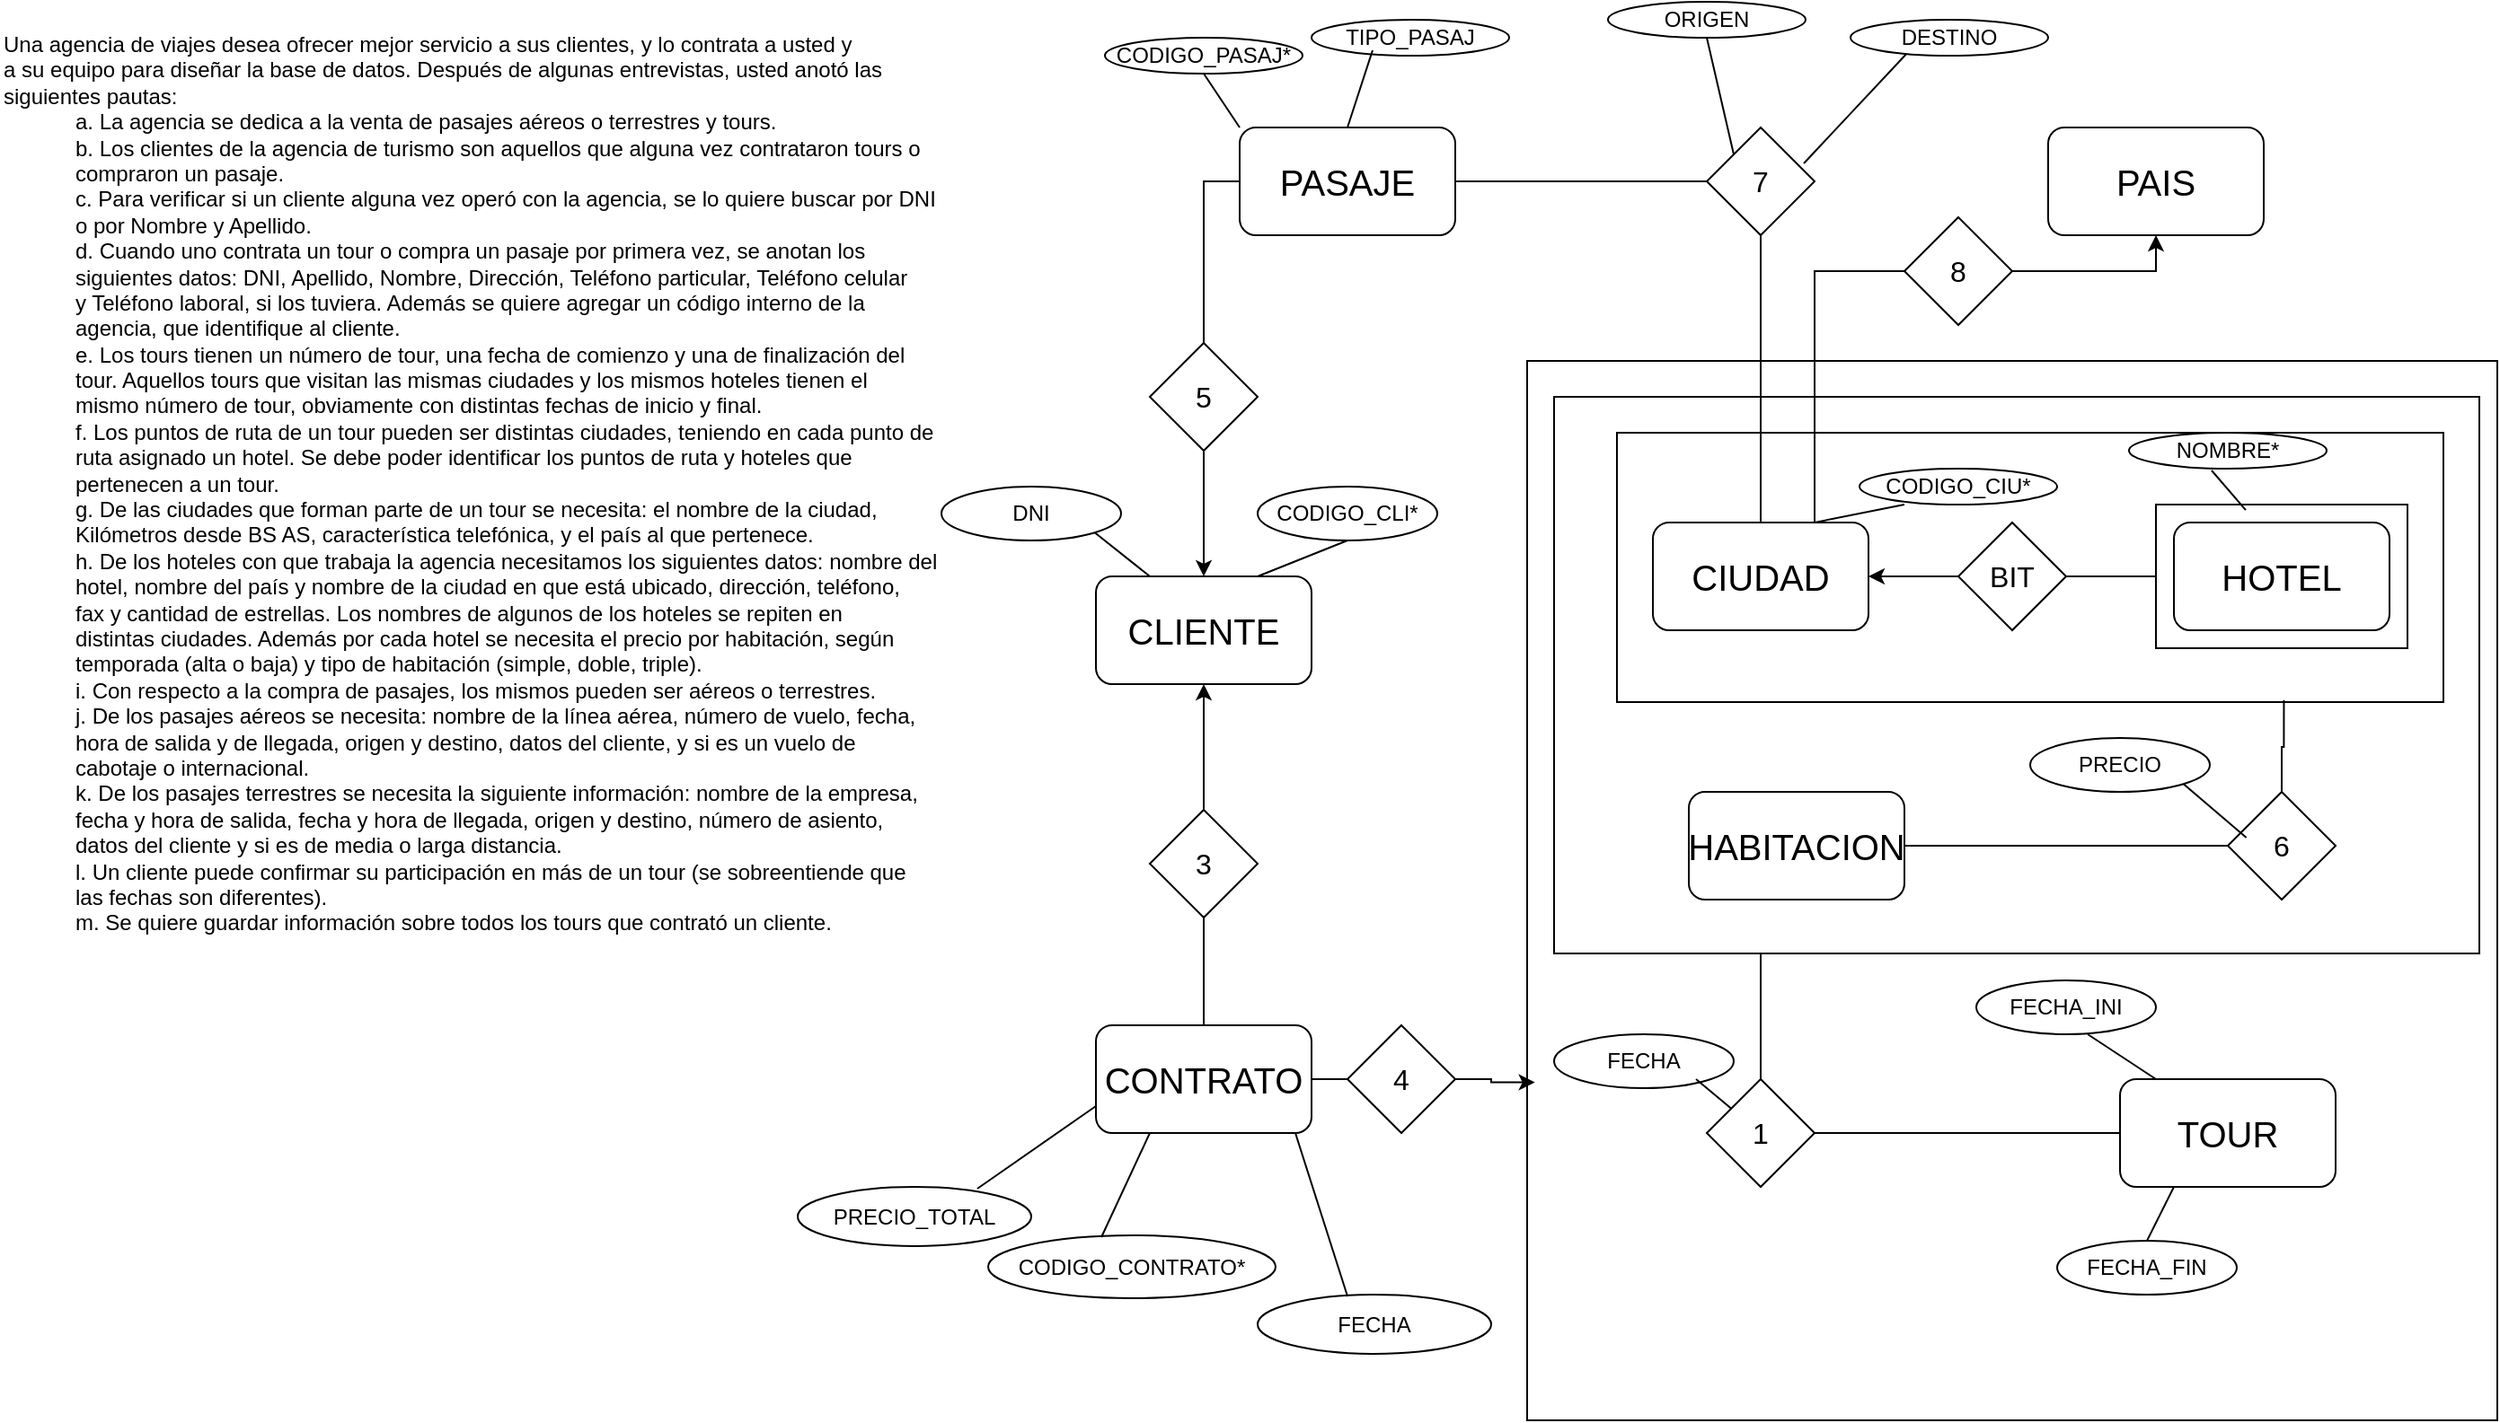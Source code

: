 <mxfile version="28.0.6">
  <diagram name="Página-1" id="ugbR-kI58yqOowlvtkRq">
    <mxGraphModel dx="2505" dy="2158" grid="1" gridSize="10" guides="1" tooltips="1" connect="1" arrows="1" fold="1" page="1" pageScale="1" pageWidth="827" pageHeight="1169" math="0" shadow="0">
      <root>
        <mxCell id="0" />
        <mxCell id="1" parent="0" />
        <mxCell id="Wd5IUpu4XwwmUajjozp6-69" value="" style="rounded=0;whiteSpace=wrap;html=1;" vertex="1" parent="1">
          <mxGeometry x="690" y="80" width="540" height="590" as="geometry" />
        </mxCell>
        <mxCell id="Wd5IUpu4XwwmUajjozp6-45" value="" style="rounded=0;whiteSpace=wrap;html=1;" vertex="1" parent="1">
          <mxGeometry x="705" y="100" width="515" height="310" as="geometry" />
        </mxCell>
        <mxCell id="Wd5IUpu4XwwmUajjozp6-14" value="" style="rounded=0;whiteSpace=wrap;html=1;" vertex="1" parent="1">
          <mxGeometry x="740" y="120" width="460" height="150" as="geometry" />
        </mxCell>
        <mxCell id="Wd5IUpu4XwwmUajjozp6-8" value="" style="rounded=0;whiteSpace=wrap;html=1;" vertex="1" parent="1">
          <mxGeometry x="1040" y="160" width="140" height="80" as="geometry" />
        </mxCell>
        <mxCell id="zGok10ZQW5w9ku6zzVmJ-1" value="Una agencia de viajes desea ofrecer mejor servicio a sus clientes, y lo contrata a usted y&lt;br&gt;a su equipo para diseñar la base de datos. Después de algunas entrevistas, usted anotó las&lt;br&gt;siguientes pautas:&lt;br&gt;&lt;blockquote style=&quot;margin: 0 0 0 40px; border: none; padding: 0px;&quot;&gt;&lt;span style=&quot;background-color: transparent; color: light-dark(rgb(0, 0, 0), rgb(255, 255, 255));&quot;&gt;a. La agencia se dedica a la venta de pasajes aéreos o terrestres y tours.&lt;br&gt;&lt;/span&gt;&lt;span style=&quot;background-color: transparent; color: light-dark(rgb(0, 0, 0), rgb(255, 255, 255));&quot;&gt;b. Los clientes de la agencia de turismo son aquellos que alguna vez contrataron tours o&lt;br&gt;&lt;/span&gt;&lt;span style=&quot;background-color: transparent; color: light-dark(rgb(0, 0, 0), rgb(255, 255, 255));&quot;&gt;compraron un pasaje.&lt;br&gt;&lt;/span&gt;&lt;span style=&quot;background-color: transparent; color: light-dark(rgb(0, 0, 0), rgb(255, 255, 255));&quot;&gt;c. Para verificar si un cliente alguna vez operó con la agencia, se lo quiere buscar por DNI&lt;br&gt;&lt;/span&gt;&lt;span style=&quot;background-color: transparent; color: light-dark(rgb(0, 0, 0), rgb(255, 255, 255));&quot;&gt;o por Nombre y Apellido.&lt;br&gt;&lt;/span&gt;&lt;span style=&quot;background-color: transparent; color: light-dark(rgb(0, 0, 0), rgb(255, 255, 255));&quot;&gt;d. Cuando uno contrata un tour o compra un pasaje por primera vez, se anotan los&lt;br&gt;&lt;/span&gt;&lt;span style=&quot;background-color: transparent; color: light-dark(rgb(0, 0, 0), rgb(255, 255, 255));&quot;&gt;siguientes datos: DNI, Apellido, Nombre, Dirección, Teléfono particular, Teléfono celular&lt;br&gt;&lt;/span&gt;&lt;span style=&quot;background-color: transparent; color: light-dark(rgb(0, 0, 0), rgb(255, 255, 255));&quot;&gt;y Teléfono laboral, si los tuviera. Además se quiere agregar un código interno de la&lt;br&gt;&lt;/span&gt;&lt;span style=&quot;background-color: transparent; color: light-dark(rgb(0, 0, 0), rgb(255, 255, 255));&quot;&gt;agencia, que identifique al cliente.&lt;br&gt;&lt;/span&gt;&lt;span style=&quot;background-color: transparent; color: light-dark(rgb(0, 0, 0), rgb(255, 255, 255));&quot;&gt;e. Los tours tienen un número de tour, una fecha de comienzo y una de finalización del&lt;br&gt;&lt;/span&gt;&lt;span style=&quot;background-color: transparent; color: light-dark(rgb(0, 0, 0), rgb(255, 255, 255));&quot;&gt;tour. Aquellos tours que visitan las mismas ciudades y los mismos hoteles tienen el&lt;br&gt;&lt;/span&gt;&lt;span style=&quot;background-color: transparent; color: light-dark(rgb(0, 0, 0), rgb(255, 255, 255));&quot;&gt;mismo número de tour, obviamente con distintas fechas de inicio y final.&lt;br&gt;&lt;/span&gt;&lt;span style=&quot;background-color: transparent; color: light-dark(rgb(0, 0, 0), rgb(255, 255, 255));&quot;&gt;f. Los puntos de ruta de un tour pueden ser distintas ciudades, teniendo en cada punto de&lt;br&gt;&lt;/span&gt;&lt;span style=&quot;background-color: transparent; color: light-dark(rgb(0, 0, 0), rgb(255, 255, 255));&quot;&gt;ruta asignado un hotel. Se debe poder identificar los puntos de ruta y hoteles que&lt;br&gt;&lt;/span&gt;&lt;span style=&quot;background-color: transparent; color: light-dark(rgb(0, 0, 0), rgb(255, 255, 255));&quot;&gt;pertenecen a un tour.&lt;br&gt;&lt;/span&gt;&lt;span style=&quot;background-color: transparent; color: light-dark(rgb(0, 0, 0), rgb(255, 255, 255));&quot;&gt;g. De las ciudades que forman parte de un tour se necesita: el nombre de la ciudad,&lt;br&gt;&lt;/span&gt;&lt;span style=&quot;background-color: transparent; color: light-dark(rgb(0, 0, 0), rgb(255, 255, 255));&quot;&gt;Kilómetros desde BS AS, característica telefónica, y el país al que pertenece.&lt;br&gt;&lt;/span&gt;&lt;span style=&quot;background-color: transparent; color: light-dark(rgb(0, 0, 0), rgb(255, 255, 255));&quot;&gt;h. De los hoteles con que trabaja la agencia necesitamos los siguientes datos: nombre del&lt;br&gt;&lt;/span&gt;&lt;span style=&quot;background-color: transparent; color: light-dark(rgb(0, 0, 0), rgb(255, 255, 255));&quot;&gt;hotel, nombre del país y nombre de la ciudad en que está ubicado, dirección, teléfono,&lt;br&gt;&lt;/span&gt;&lt;span style=&quot;background-color: transparent; color: light-dark(rgb(0, 0, 0), rgb(255, 255, 255));&quot;&gt;fax y cantidad de estrellas. Los nombres de algunos de los hoteles se repiten en&lt;br&gt;&lt;/span&gt;&lt;span style=&quot;background-color: transparent; color: light-dark(rgb(0, 0, 0), rgb(255, 255, 255));&quot;&gt;distintas ciudades. Además por cada hotel se necesita el precio por habitación, según&lt;br&gt;&lt;/span&gt;&lt;span style=&quot;background-color: transparent; color: light-dark(rgb(0, 0, 0), rgb(255, 255, 255));&quot;&gt;temporada (alta o baja) y tipo de habitación (simple, doble, triple).&lt;br&gt;&lt;/span&gt;&lt;span style=&quot;background-color: transparent; color: light-dark(rgb(0, 0, 0), rgb(255, 255, 255));&quot;&gt;i. Con respecto a la compra de pasajes, los mismos pueden ser aéreos o terrestres.&lt;br&gt;&lt;/span&gt;&lt;span style=&quot;background-color: transparent; color: light-dark(rgb(0, 0, 0), rgb(255, 255, 255));&quot;&gt;j. De los pasajes aéreos se necesita: nombre de la línea aérea, número de vuelo, fecha,&lt;br&gt;&lt;/span&gt;&lt;span style=&quot;background-color: transparent; color: light-dark(rgb(0, 0, 0), rgb(255, 255, 255));&quot;&gt;hora de salida y de llegada, origen y destino, datos del cliente, y si es un vuelo de&lt;br&gt;&lt;/span&gt;&lt;span style=&quot;background-color: transparent; color: light-dark(rgb(0, 0, 0), rgb(255, 255, 255));&quot;&gt;cabotaje o internacional.&lt;br&gt;&lt;/span&gt;&lt;span style=&quot;background-color: transparent; color: light-dark(rgb(0, 0, 0), rgb(255, 255, 255));&quot;&gt;k. De los pasajes terrestres se necesita la siguiente información: nombre de la empresa,&lt;br&gt;&lt;/span&gt;&lt;span style=&quot;background-color: transparent; color: light-dark(rgb(0, 0, 0), rgb(255, 255, 255));&quot;&gt;fecha y hora de salida, fecha y hora de llegada, origen y destino, número de asiento,&lt;br&gt;&lt;/span&gt;&lt;span style=&quot;background-color: transparent; color: light-dark(rgb(0, 0, 0), rgb(255, 255, 255));&quot;&gt;datos del cliente y si es de media o larga distancia.&lt;br&gt;&lt;/span&gt;&lt;span style=&quot;background-color: transparent; color: light-dark(rgb(0, 0, 0), rgb(255, 255, 255));&quot;&gt;l. Un cliente puede confirmar su participación en más de un tour (se sobreentiende que&lt;br&gt;&lt;/span&gt;&lt;span style=&quot;background-color: transparent; color: light-dark(rgb(0, 0, 0), rgb(255, 255, 255));&quot;&gt;las fechas son diferentes).&lt;br&gt;&lt;/span&gt;&lt;span style=&quot;background-color: transparent; color: light-dark(rgb(0, 0, 0), rgb(255, 255, 255));&quot;&gt;m. Se quiere guardar información sobre todos los tours que contrató un cliente.&lt;/span&gt;&lt;/blockquote&gt;" style="text;whiteSpace=wrap;html=1;" parent="1" vertex="1">
          <mxGeometry x="-160" y="-110" width="550" height="540" as="geometry" />
        </mxCell>
        <mxCell id="Wd5IUpu4XwwmUajjozp6-1" value="TOUR" style="rounded=1;whiteSpace=wrap;html=1;fontSize=20;" vertex="1" parent="1">
          <mxGeometry x="1020" y="480" width="120" height="60" as="geometry" />
        </mxCell>
        <mxCell id="Wd5IUpu4XwwmUajjozp6-2" value="CIUDAD" style="rounded=1;whiteSpace=wrap;html=1;fontSize=20;" vertex="1" parent="1">
          <mxGeometry x="760" y="170" width="120" height="60" as="geometry" />
        </mxCell>
        <mxCell id="Wd5IUpu4XwwmUajjozp6-5" style="edgeStyle=orthogonalEdgeStyle;rounded=0;orthogonalLoop=1;jettySize=auto;html=1;endArrow=none;endFill=0;" edge="1" parent="1" source="Wd5IUpu4XwwmUajjozp6-4" target="Wd5IUpu4XwwmUajjozp6-1">
          <mxGeometry relative="1" as="geometry" />
        </mxCell>
        <mxCell id="Wd5IUpu4XwwmUajjozp6-6" style="edgeStyle=orthogonalEdgeStyle;rounded=0;orthogonalLoop=1;jettySize=auto;html=1;endArrow=none;endFill=0;" edge="1" parent="1" source="Wd5IUpu4XwwmUajjozp6-4">
          <mxGeometry relative="1" as="geometry">
            <mxPoint x="820" y="410" as="targetPoint" />
          </mxGeometry>
        </mxCell>
        <mxCell id="Wd5IUpu4XwwmUajjozp6-4" value="1" style="rhombus;whiteSpace=wrap;html=1;fontSize=16;" vertex="1" parent="1">
          <mxGeometry x="790" y="480" width="60" height="60" as="geometry" />
        </mxCell>
        <mxCell id="Wd5IUpu4XwwmUajjozp6-7" value="HOTEL" style="rounded=1;whiteSpace=wrap;html=1;fontSize=20;" vertex="1" parent="1">
          <mxGeometry x="1050" y="170" width="120" height="60" as="geometry" />
        </mxCell>
        <mxCell id="Wd5IUpu4XwwmUajjozp6-10" style="edgeStyle=orthogonalEdgeStyle;rounded=0;orthogonalLoop=1;jettySize=auto;html=1;entryX=1;entryY=0.5;entryDx=0;entryDy=0;endArrow=classic;endFill=1;" edge="1" parent="1" source="Wd5IUpu4XwwmUajjozp6-9" target="Wd5IUpu4XwwmUajjozp6-2">
          <mxGeometry relative="1" as="geometry" />
        </mxCell>
        <mxCell id="Wd5IUpu4XwwmUajjozp6-16" style="edgeStyle=orthogonalEdgeStyle;rounded=0;orthogonalLoop=1;jettySize=auto;html=1;entryX=0;entryY=0.5;entryDx=0;entryDy=0;endArrow=none;endFill=0;" edge="1" parent="1" source="Wd5IUpu4XwwmUajjozp6-9" target="Wd5IUpu4XwwmUajjozp6-8">
          <mxGeometry relative="1" as="geometry" />
        </mxCell>
        <mxCell id="Wd5IUpu4XwwmUajjozp6-9" value="BIT" style="rhombus;whiteSpace=wrap;html=1;fontSize=16;" vertex="1" parent="1">
          <mxGeometry x="930" y="170" width="60" height="60" as="geometry" />
        </mxCell>
        <mxCell id="Wd5IUpu4XwwmUajjozp6-25" value="FECHA_INI" style="ellipse;whiteSpace=wrap;html=1;" vertex="1" parent="1">
          <mxGeometry x="940" y="425" width="100" height="30" as="geometry" />
        </mxCell>
        <mxCell id="Wd5IUpu4XwwmUajjozp6-26" value="" style="endArrow=none;html=1;rounded=0;entryX=0.62;entryY=1;entryDx=0;entryDy=0;exitX=0;exitY=0;exitDx=0;exitDy=0;entryPerimeter=0;" edge="1" parent="1" target="Wd5IUpu4XwwmUajjozp6-25">
          <mxGeometry width="50" height="50" relative="1" as="geometry">
            <mxPoint x="1040" y="480" as="sourcePoint" />
            <mxPoint x="965" y="245" as="targetPoint" />
          </mxGeometry>
        </mxCell>
        <mxCell id="Wd5IUpu4XwwmUajjozp6-27" value="FECHA_FIN" style="ellipse;whiteSpace=wrap;html=1;" vertex="1" parent="1">
          <mxGeometry x="985" y="570" width="100" height="30" as="geometry" />
        </mxCell>
        <mxCell id="Wd5IUpu4XwwmUajjozp6-28" value="" style="endArrow=none;html=1;rounded=0;entryX=0;entryY=1;entryDx=0;entryDy=0;exitX=0.5;exitY=0;exitDx=0;exitDy=0;" edge="1" parent="1" source="Wd5IUpu4XwwmUajjozp6-27">
          <mxGeometry width="50" height="50" relative="1" as="geometry">
            <mxPoint x="1035" y="305" as="sourcePoint" />
            <mxPoint x="1050" y="540" as="targetPoint" />
          </mxGeometry>
        </mxCell>
        <mxCell id="Wd5IUpu4XwwmUajjozp6-30" value="PASAJE" style="rounded=1;whiteSpace=wrap;html=1;fontSize=20;" vertex="1" parent="1">
          <mxGeometry x="530" y="-50" width="120" height="60" as="geometry" />
        </mxCell>
        <mxCell id="Wd5IUpu4XwwmUajjozp6-47" style="edgeStyle=orthogonalEdgeStyle;rounded=0;orthogonalLoop=1;jettySize=auto;html=1;endArrow=none;endFill=0;" edge="1" parent="1" source="Wd5IUpu4XwwmUajjozp6-31">
          <mxGeometry relative="1" as="geometry">
            <mxPoint x="820" y="170" as="targetPoint" />
          </mxGeometry>
        </mxCell>
        <mxCell id="Wd5IUpu4XwwmUajjozp6-48" style="edgeStyle=orthogonalEdgeStyle;rounded=0;orthogonalLoop=1;jettySize=auto;html=1;entryX=1;entryY=0.5;entryDx=0;entryDy=0;endArrow=none;endFill=0;" edge="1" parent="1" source="Wd5IUpu4XwwmUajjozp6-31" target="Wd5IUpu4XwwmUajjozp6-30">
          <mxGeometry relative="1" as="geometry" />
        </mxCell>
        <mxCell id="Wd5IUpu4XwwmUajjozp6-31" value="7" style="rhombus;whiteSpace=wrap;html=1;fontSize=16;" vertex="1" parent="1">
          <mxGeometry x="790" y="-50" width="60" height="60" as="geometry" />
        </mxCell>
        <mxCell id="Wd5IUpu4XwwmUajjozp6-35" value="CLIENTE" style="rounded=1;whiteSpace=wrap;html=1;fontSize=20;" vertex="1" parent="1">
          <mxGeometry x="450" y="200" width="120" height="60" as="geometry" />
        </mxCell>
        <mxCell id="Wd5IUpu4XwwmUajjozp6-49" value="CONTRATO" style="rounded=1;whiteSpace=wrap;html=1;fontSize=20;" vertex="1" parent="1">
          <mxGeometry x="450" y="450" width="120" height="60" as="geometry" />
        </mxCell>
        <mxCell id="Wd5IUpu4XwwmUajjozp6-52" style="edgeStyle=orthogonalEdgeStyle;rounded=0;orthogonalLoop=1;jettySize=auto;html=1;entryX=0.5;entryY=1;entryDx=0;entryDy=0;" edge="1" parent="1" source="Wd5IUpu4XwwmUajjozp6-50" target="Wd5IUpu4XwwmUajjozp6-35">
          <mxGeometry relative="1" as="geometry" />
        </mxCell>
        <mxCell id="Wd5IUpu4XwwmUajjozp6-53" style="edgeStyle=orthogonalEdgeStyle;rounded=0;orthogonalLoop=1;jettySize=auto;html=1;entryX=0.5;entryY=0;entryDx=0;entryDy=0;endArrow=none;endFill=0;" edge="1" parent="1" source="Wd5IUpu4XwwmUajjozp6-50" target="Wd5IUpu4XwwmUajjozp6-49">
          <mxGeometry relative="1" as="geometry" />
        </mxCell>
        <mxCell id="Wd5IUpu4XwwmUajjozp6-50" value="3" style="rhombus;whiteSpace=wrap;html=1;fontSize=16;" vertex="1" parent="1">
          <mxGeometry x="480" y="330" width="60" height="60" as="geometry" />
        </mxCell>
        <mxCell id="Wd5IUpu4XwwmUajjozp6-58" style="edgeStyle=orthogonalEdgeStyle;rounded=0;orthogonalLoop=1;jettySize=auto;html=1;endArrow=none;endFill=0;" edge="1" parent="1" source="Wd5IUpu4XwwmUajjozp6-54" target="Wd5IUpu4XwwmUajjozp6-49">
          <mxGeometry relative="1" as="geometry" />
        </mxCell>
        <mxCell id="Wd5IUpu4XwwmUajjozp6-54" value="4" style="rhombus;whiteSpace=wrap;html=1;fontSize=16;" vertex="1" parent="1">
          <mxGeometry x="590" y="450" width="60" height="60" as="geometry" />
        </mxCell>
        <mxCell id="Wd5IUpu4XwwmUajjozp6-57" style="edgeStyle=orthogonalEdgeStyle;rounded=0;orthogonalLoop=1;jettySize=auto;html=1;entryX=0.008;entryY=0.681;entryDx=0;entryDy=0;entryPerimeter=0;" edge="1" parent="1" source="Wd5IUpu4XwwmUajjozp6-54" target="Wd5IUpu4XwwmUajjozp6-69">
          <mxGeometry relative="1" as="geometry">
            <mxPoint x="640" y="360" as="targetPoint" />
          </mxGeometry>
        </mxCell>
        <mxCell id="Wd5IUpu4XwwmUajjozp6-60" style="edgeStyle=orthogonalEdgeStyle;rounded=0;orthogonalLoop=1;jettySize=auto;html=1;entryX=0;entryY=0.5;entryDx=0;entryDy=0;endArrow=none;endFill=0;" edge="1" parent="1" source="Wd5IUpu4XwwmUajjozp6-59" target="Wd5IUpu4XwwmUajjozp6-30">
          <mxGeometry relative="1" as="geometry" />
        </mxCell>
        <mxCell id="Wd5IUpu4XwwmUajjozp6-61" style="edgeStyle=orthogonalEdgeStyle;rounded=0;orthogonalLoop=1;jettySize=auto;html=1;entryX=0.5;entryY=0;entryDx=0;entryDy=0;" edge="1" parent="1" source="Wd5IUpu4XwwmUajjozp6-59" target="Wd5IUpu4XwwmUajjozp6-35">
          <mxGeometry relative="1" as="geometry" />
        </mxCell>
        <mxCell id="Wd5IUpu4XwwmUajjozp6-59" value="5" style="rhombus;whiteSpace=wrap;html=1;fontSize=16;" vertex="1" parent="1">
          <mxGeometry x="480" y="70" width="60" height="60" as="geometry" />
        </mxCell>
        <mxCell id="Wd5IUpu4XwwmUajjozp6-62" value="HABITACION" style="rounded=1;whiteSpace=wrap;html=1;fontSize=20;" vertex="1" parent="1">
          <mxGeometry x="780" y="320" width="120" height="60" as="geometry" />
        </mxCell>
        <mxCell id="Wd5IUpu4XwwmUajjozp6-64" style="edgeStyle=orthogonalEdgeStyle;rounded=0;orthogonalLoop=1;jettySize=auto;html=1;entryX=1;entryY=0.5;entryDx=0;entryDy=0;endArrow=none;endFill=0;" edge="1" parent="1" source="Wd5IUpu4XwwmUajjozp6-63" target="Wd5IUpu4XwwmUajjozp6-62">
          <mxGeometry relative="1" as="geometry" />
        </mxCell>
        <mxCell id="Wd5IUpu4XwwmUajjozp6-63" value="6" style="rhombus;whiteSpace=wrap;html=1;fontSize=16;" vertex="1" parent="1">
          <mxGeometry x="1080" y="320" width="60" height="60" as="geometry" />
        </mxCell>
        <mxCell id="Wd5IUpu4XwwmUajjozp6-67" style="edgeStyle=orthogonalEdgeStyle;rounded=0;orthogonalLoop=1;jettySize=auto;html=1;entryX=0.807;entryY=0.993;entryDx=0;entryDy=0;endArrow=none;endFill=0;entryPerimeter=0;" edge="1" parent="1" source="Wd5IUpu4XwwmUajjozp6-63" target="Wd5IUpu4XwwmUajjozp6-14">
          <mxGeometry relative="1" as="geometry" />
        </mxCell>
        <mxCell id="Wd5IUpu4XwwmUajjozp6-73" value="DNI" style="ellipse;whiteSpace=wrap;html=1;" vertex="1" parent="1">
          <mxGeometry x="364" y="150" width="100" height="30" as="geometry" />
        </mxCell>
        <mxCell id="Wd5IUpu4XwwmUajjozp6-74" value="" style="endArrow=none;html=1;rounded=0;entryX=0.25;entryY=0;entryDx=0;entryDy=0;exitX=1;exitY=1;exitDx=0;exitDy=0;" edge="1" parent="1" source="Wd5IUpu4XwwmUajjozp6-73" target="Wd5IUpu4XwwmUajjozp6-35">
          <mxGeometry width="50" height="50" relative="1" as="geometry">
            <mxPoint x="410" y="300" as="sourcePoint" />
            <mxPoint x="460" y="250" as="targetPoint" />
          </mxGeometry>
        </mxCell>
        <mxCell id="Wd5IUpu4XwwmUajjozp6-75" value="CODIGO_CLI*" style="ellipse;whiteSpace=wrap;html=1;" vertex="1" parent="1">
          <mxGeometry x="540" y="150" width="100" height="30" as="geometry" />
        </mxCell>
        <mxCell id="Wd5IUpu4XwwmUajjozp6-76" value="" style="endArrow=none;html=1;rounded=0;entryX=0.5;entryY=1;entryDx=0;entryDy=0;exitX=0.75;exitY=0;exitDx=0;exitDy=0;" edge="1" parent="1" source="Wd5IUpu4XwwmUajjozp6-35" target="Wd5IUpu4XwwmUajjozp6-75">
          <mxGeometry width="50" height="50" relative="1" as="geometry">
            <mxPoint x="590" y="250" as="sourcePoint" />
            <mxPoint x="640" y="200" as="targetPoint" />
          </mxGeometry>
        </mxCell>
        <mxCell id="Wd5IUpu4XwwmUajjozp6-77" value="CODIGO_CONTRATO*" style="ellipse;whiteSpace=wrap;html=1;" vertex="1" parent="1">
          <mxGeometry x="390" y="567" width="160" height="35" as="geometry" />
        </mxCell>
        <mxCell id="Wd5IUpu4XwwmUajjozp6-78" value="" style="endArrow=none;html=1;rounded=0;entryX=0.25;entryY=1;entryDx=0;entryDy=0;exitX=0.394;exitY=0.029;exitDx=0;exitDy=0;exitPerimeter=0;" edge="1" parent="1" source="Wd5IUpu4XwwmUajjozp6-77" target="Wd5IUpu4XwwmUajjozp6-49">
          <mxGeometry width="50" height="50" relative="1" as="geometry">
            <mxPoint x="400" y="580" as="sourcePoint" />
            <mxPoint x="450" y="530" as="targetPoint" />
          </mxGeometry>
        </mxCell>
        <mxCell id="Wd5IUpu4XwwmUajjozp6-79" value="PRECIO_TOTAL" style="ellipse;whiteSpace=wrap;html=1;" vertex="1" parent="1">
          <mxGeometry x="284" y="540" width="130" height="33" as="geometry" />
        </mxCell>
        <mxCell id="Wd5IUpu4XwwmUajjozp6-80" value="" style="endArrow=none;html=1;rounded=0;entryX=0;entryY=0.75;entryDx=0;entryDy=0;exitX=0.769;exitY=0.03;exitDx=0;exitDy=0;exitPerimeter=0;" edge="1" parent="1" source="Wd5IUpu4XwwmUajjozp6-79" target="Wd5IUpu4XwwmUajjozp6-49">
          <mxGeometry width="50" height="50" relative="1" as="geometry">
            <mxPoint x="310" y="540" as="sourcePoint" />
            <mxPoint x="360" y="490" as="targetPoint" />
          </mxGeometry>
        </mxCell>
        <mxCell id="Wd5IUpu4XwwmUajjozp6-81" value="FECHA" style="ellipse;whiteSpace=wrap;html=1;" vertex="1" parent="1">
          <mxGeometry x="540" y="600" width="130" height="33" as="geometry" />
        </mxCell>
        <mxCell id="Wd5IUpu4XwwmUajjozp6-82" value="" style="endArrow=none;html=1;rounded=0;entryX=0.925;entryY=1;entryDx=0;entryDy=0;entryPerimeter=0;exitX=0.385;exitY=0.03;exitDx=0;exitDy=0;exitPerimeter=0;" edge="1" parent="1" source="Wd5IUpu4XwwmUajjozp6-81" target="Wd5IUpu4XwwmUajjozp6-49">
          <mxGeometry width="50" height="50" relative="1" as="geometry">
            <mxPoint x="600" y="620" as="sourcePoint" />
            <mxPoint x="650" y="570" as="targetPoint" />
          </mxGeometry>
        </mxCell>
        <mxCell id="Wd5IUpu4XwwmUajjozp6-83" value="CODIGO_PASAJ*" style="ellipse;whiteSpace=wrap;html=1;" vertex="1" parent="1">
          <mxGeometry x="455" y="-100" width="110" height="20" as="geometry" />
        </mxCell>
        <mxCell id="Wd5IUpu4XwwmUajjozp6-84" value="" style="endArrow=none;html=1;rounded=0;entryX=0.5;entryY=1;entryDx=0;entryDy=0;exitX=0;exitY=0;exitDx=0;exitDy=0;" edge="1" parent="1" source="Wd5IUpu4XwwmUajjozp6-30" target="Wd5IUpu4XwwmUajjozp6-83">
          <mxGeometry width="50" height="50" relative="1" as="geometry">
            <mxPoint x="470" y="40" as="sourcePoint" />
            <mxPoint x="520" y="-10" as="targetPoint" />
          </mxGeometry>
        </mxCell>
        <mxCell id="Wd5IUpu4XwwmUajjozp6-85" value="TIPO_PASAJ" style="ellipse;whiteSpace=wrap;html=1;" vertex="1" parent="1">
          <mxGeometry x="570" y="-110" width="110" height="20" as="geometry" />
        </mxCell>
        <mxCell id="Wd5IUpu4XwwmUajjozp6-86" value="" style="endArrow=none;html=1;rounded=0;entryX=0.309;entryY=0.85;entryDx=0;entryDy=0;entryPerimeter=0;exitX=0.5;exitY=0;exitDx=0;exitDy=0;" edge="1" parent="1" source="Wd5IUpu4XwwmUajjozp6-30" target="Wd5IUpu4XwwmUajjozp6-85">
          <mxGeometry width="50" height="50" relative="1" as="geometry">
            <mxPoint x="430" y="20" as="sourcePoint" />
            <mxPoint x="480" y="-30" as="targetPoint" />
          </mxGeometry>
        </mxCell>
        <mxCell id="Wd5IUpu4XwwmUajjozp6-87" value="ORIGEN" style="ellipse;whiteSpace=wrap;html=1;" vertex="1" parent="1">
          <mxGeometry x="735" y="-120" width="110" height="20" as="geometry" />
        </mxCell>
        <mxCell id="Wd5IUpu4XwwmUajjozp6-89" value="" style="endArrow=none;html=1;rounded=0;entryX=0.5;entryY=1;entryDx=0;entryDy=0;exitX=0;exitY=0;exitDx=0;exitDy=0;" edge="1" parent="1" source="Wd5IUpu4XwwmUajjozp6-31" target="Wd5IUpu4XwwmUajjozp6-87">
          <mxGeometry width="50" height="50" relative="1" as="geometry">
            <mxPoint x="690" as="sourcePoint" />
            <mxPoint x="740" y="-50" as="targetPoint" />
          </mxGeometry>
        </mxCell>
        <mxCell id="Wd5IUpu4XwwmUajjozp6-90" value="" style="endArrow=none;html=1;rounded=0;exitX=0.9;exitY=0.333;exitDx=0;exitDy=0;exitPerimeter=0;entryX=0.3;entryY=0.85;entryDx=0;entryDy=0;entryPerimeter=0;" edge="1" parent="1" source="Wd5IUpu4XwwmUajjozp6-31" target="Wd5IUpu4XwwmUajjozp6-91">
          <mxGeometry width="50" height="50" relative="1" as="geometry">
            <mxPoint x="900" y="10" as="sourcePoint" />
            <mxPoint x="950" y="-40" as="targetPoint" />
          </mxGeometry>
        </mxCell>
        <mxCell id="Wd5IUpu4XwwmUajjozp6-91" value="DESTINO" style="ellipse;whiteSpace=wrap;html=1;" vertex="1" parent="1">
          <mxGeometry x="870" y="-110" width="110" height="20" as="geometry" />
        </mxCell>
        <mxCell id="Wd5IUpu4XwwmUajjozp6-92" value="CODIGO_CIU*" style="ellipse;whiteSpace=wrap;html=1;" vertex="1" parent="1">
          <mxGeometry x="875" y="140" width="110" height="20" as="geometry" />
        </mxCell>
        <mxCell id="Wd5IUpu4XwwmUajjozp6-93" value="" style="endArrow=none;html=1;rounded=0;exitX=0.227;exitY=1;exitDx=0;exitDy=0;exitPerimeter=0;entryX=0.75;entryY=0;entryDx=0;entryDy=0;" edge="1" parent="1" source="Wd5IUpu4XwwmUajjozp6-92" target="Wd5IUpu4XwwmUajjozp6-2">
          <mxGeometry width="50" height="50" relative="1" as="geometry">
            <mxPoint x="854" y="-20" as="sourcePoint" />
            <mxPoint x="913" y="-83" as="targetPoint" />
          </mxGeometry>
        </mxCell>
        <mxCell id="Wd5IUpu4XwwmUajjozp6-94" value="NOMBRE*" style="ellipse;whiteSpace=wrap;html=1;" vertex="1" parent="1">
          <mxGeometry x="1025" y="120" width="110" height="20" as="geometry" />
        </mxCell>
        <mxCell id="Wd5IUpu4XwwmUajjozp6-96" value="" style="endArrow=none;html=1;rounded=0;exitX=0.418;exitY=1.05;exitDx=0;exitDy=0;exitPerimeter=0;entryX=0.357;entryY=0.038;entryDx=0;entryDy=0;entryPerimeter=0;" edge="1" parent="1" source="Wd5IUpu4XwwmUajjozp6-94" target="Wd5IUpu4XwwmUajjozp6-8">
          <mxGeometry width="50" height="50" relative="1" as="geometry">
            <mxPoint x="875" y="160" as="sourcePoint" />
            <mxPoint x="860" y="180" as="targetPoint" />
          </mxGeometry>
        </mxCell>
        <mxCell id="Wd5IUpu4XwwmUajjozp6-97" value="PAIS" style="rounded=1;whiteSpace=wrap;html=1;fontSize=20;" vertex="1" parent="1">
          <mxGeometry x="980" y="-50" width="120" height="60" as="geometry" />
        </mxCell>
        <mxCell id="Wd5IUpu4XwwmUajjozp6-99" style="edgeStyle=orthogonalEdgeStyle;rounded=0;orthogonalLoop=1;jettySize=auto;html=1;entryX=0.5;entryY=1;entryDx=0;entryDy=0;" edge="1" parent="1" source="Wd5IUpu4XwwmUajjozp6-98" target="Wd5IUpu4XwwmUajjozp6-97">
          <mxGeometry relative="1" as="geometry" />
        </mxCell>
        <mxCell id="Wd5IUpu4XwwmUajjozp6-100" style="edgeStyle=orthogonalEdgeStyle;rounded=0;orthogonalLoop=1;jettySize=auto;html=1;entryX=0.75;entryY=0;entryDx=0;entryDy=0;endArrow=none;endFill=0;" edge="1" parent="1" source="Wd5IUpu4XwwmUajjozp6-98" target="Wd5IUpu4XwwmUajjozp6-2">
          <mxGeometry relative="1" as="geometry" />
        </mxCell>
        <mxCell id="Wd5IUpu4XwwmUajjozp6-98" value="8" style="rhombus;whiteSpace=wrap;html=1;fontSize=16;" vertex="1" parent="1">
          <mxGeometry x="900" width="60" height="60" as="geometry" />
        </mxCell>
        <mxCell id="Wd5IUpu4XwwmUajjozp6-102" value="FECHA" style="ellipse;whiteSpace=wrap;html=1;" vertex="1" parent="1">
          <mxGeometry x="705" y="455" width="100" height="30" as="geometry" />
        </mxCell>
        <mxCell id="Wd5IUpu4XwwmUajjozp6-103" value="" style="endArrow=none;html=1;rounded=0;entryX=0.79;entryY=0.833;entryDx=0;entryDy=0;entryPerimeter=0;" edge="1" parent="1" source="Wd5IUpu4XwwmUajjozp6-4" target="Wd5IUpu4XwwmUajjozp6-102">
          <mxGeometry width="50" height="50" relative="1" as="geometry">
            <mxPoint x="710" y="600" as="sourcePoint" />
            <mxPoint x="760" y="550" as="targetPoint" />
          </mxGeometry>
        </mxCell>
        <mxCell id="Wd5IUpu4XwwmUajjozp6-104" value="PRECIO" style="ellipse;whiteSpace=wrap;html=1;" vertex="1" parent="1">
          <mxGeometry x="970" y="290" width="100" height="30" as="geometry" />
        </mxCell>
        <mxCell id="Wd5IUpu4XwwmUajjozp6-105" value="" style="endArrow=none;html=1;rounded=0;entryX=1;entryY=1;entryDx=0;entryDy=0;exitX=0.172;exitY=0.425;exitDx=0;exitDy=0;exitPerimeter=0;" edge="1" parent="1" source="Wd5IUpu4XwwmUajjozp6-63" target="Wd5IUpu4XwwmUajjozp6-104">
          <mxGeometry width="50" height="50" relative="1" as="geometry">
            <mxPoint x="960" y="450" as="sourcePoint" />
            <mxPoint x="1010" y="400" as="targetPoint" />
          </mxGeometry>
        </mxCell>
      </root>
    </mxGraphModel>
  </diagram>
</mxfile>
